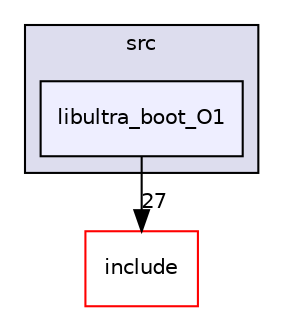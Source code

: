 digraph "src/libultra_boot_O1" {
  compound=true
  node [ fontsize="10", fontname="Helvetica"];
  edge [ labelfontsize="10", labelfontname="Helvetica"];
  subgraph clusterdir_68267d1309a1af8e8297ef4c3efbcdba {
    graph [ bgcolor="#ddddee", pencolor="black", label="src" fontname="Helvetica", fontsize="10", URL="dir_68267d1309a1af8e8297ef4c3efbcdba.html"]
  dir_60d80a688bd8c3a389c17f46eda0b62b [shape=box, label="libultra_boot_O1", style="filled", fillcolor="#eeeeff", pencolor="black", URL="dir_60d80a688bd8c3a389c17f46eda0b62b.html"];
  }
  dir_d44c64559bbebec7f509842c48db8b23 [shape=box label="include" fillcolor="white" style="filled" color="red" URL="dir_d44c64559bbebec7f509842c48db8b23.html"];
  dir_60d80a688bd8c3a389c17f46eda0b62b->dir_d44c64559bbebec7f509842c48db8b23 [headlabel="27", labeldistance=1.5 headhref="dir_000007_000000.html"];
}
